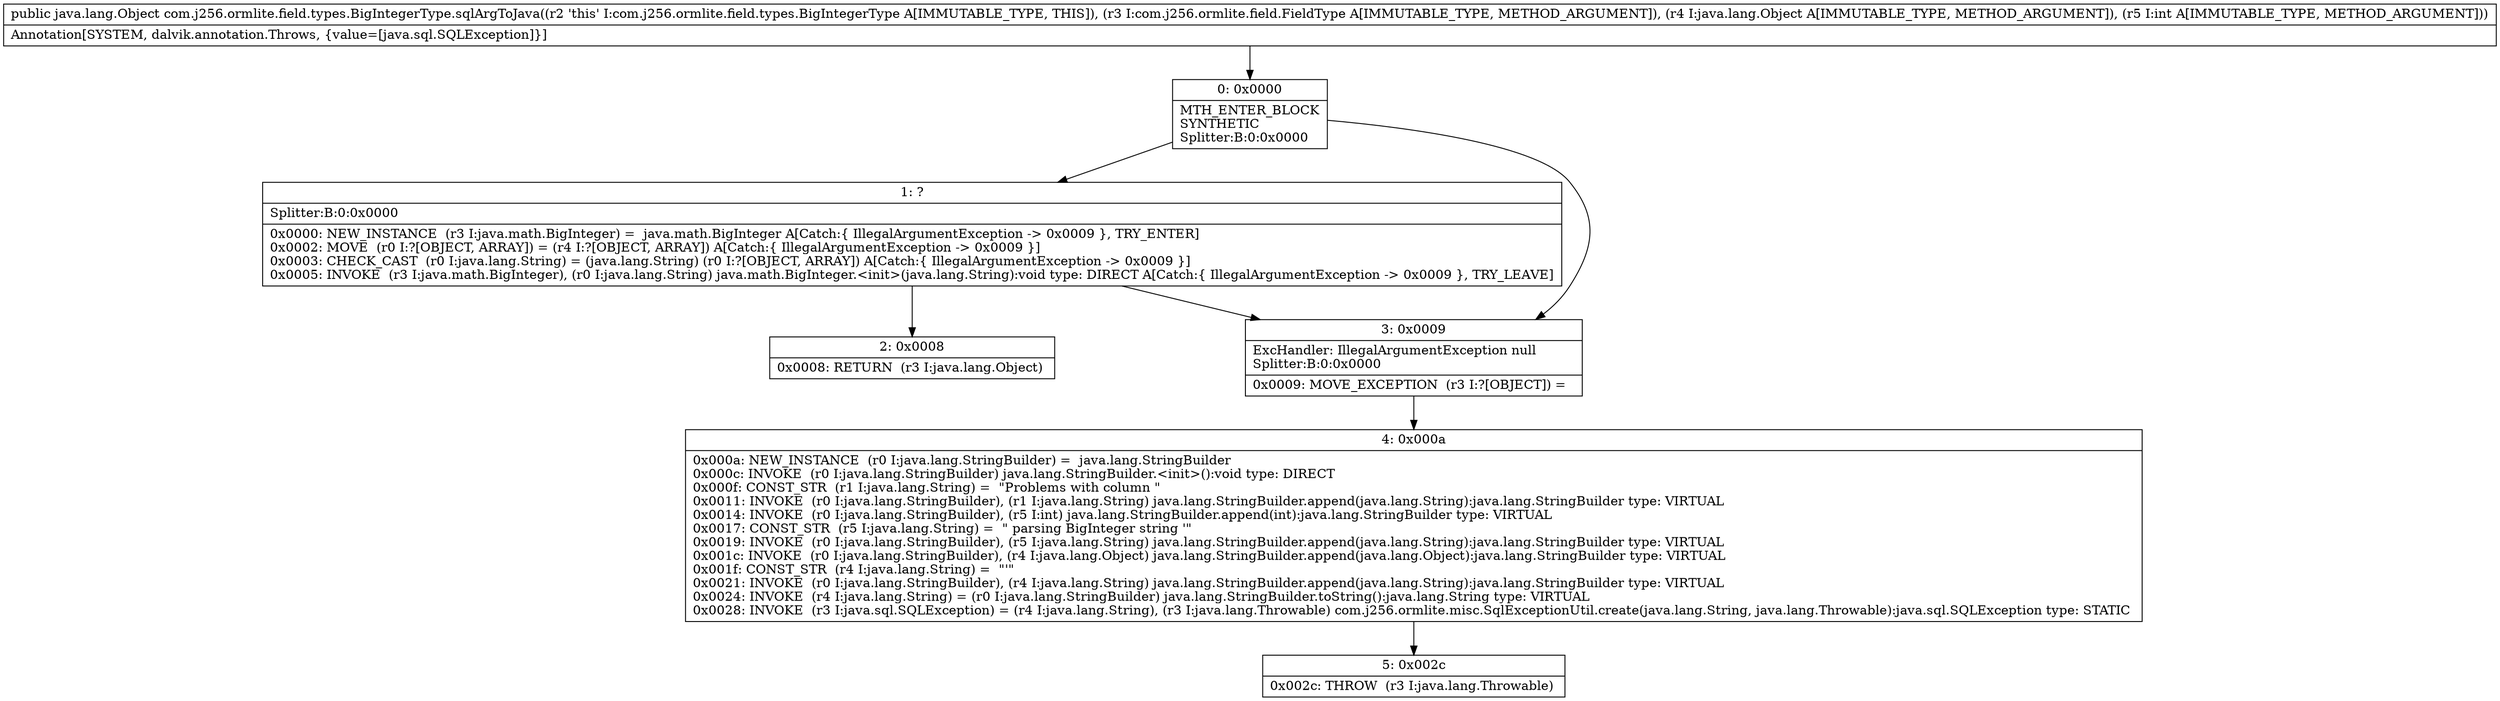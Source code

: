 digraph "CFG forcom.j256.ormlite.field.types.BigIntegerType.sqlArgToJava(Lcom\/j256\/ormlite\/field\/FieldType;Ljava\/lang\/Object;I)Ljava\/lang\/Object;" {
Node_0 [shape=record,label="{0\:\ 0x0000|MTH_ENTER_BLOCK\lSYNTHETIC\lSplitter:B:0:0x0000\l}"];
Node_1 [shape=record,label="{1\:\ ?|Splitter:B:0:0x0000\l|0x0000: NEW_INSTANCE  (r3 I:java.math.BigInteger) =  java.math.BigInteger A[Catch:\{ IllegalArgumentException \-\> 0x0009 \}, TRY_ENTER]\l0x0002: MOVE  (r0 I:?[OBJECT, ARRAY]) = (r4 I:?[OBJECT, ARRAY]) A[Catch:\{ IllegalArgumentException \-\> 0x0009 \}]\l0x0003: CHECK_CAST  (r0 I:java.lang.String) = (java.lang.String) (r0 I:?[OBJECT, ARRAY]) A[Catch:\{ IllegalArgumentException \-\> 0x0009 \}]\l0x0005: INVOKE  (r3 I:java.math.BigInteger), (r0 I:java.lang.String) java.math.BigInteger.\<init\>(java.lang.String):void type: DIRECT A[Catch:\{ IllegalArgumentException \-\> 0x0009 \}, TRY_LEAVE]\l}"];
Node_2 [shape=record,label="{2\:\ 0x0008|0x0008: RETURN  (r3 I:java.lang.Object) \l}"];
Node_3 [shape=record,label="{3\:\ 0x0009|ExcHandler: IllegalArgumentException null\lSplitter:B:0:0x0000\l|0x0009: MOVE_EXCEPTION  (r3 I:?[OBJECT]) =  \l}"];
Node_4 [shape=record,label="{4\:\ 0x000a|0x000a: NEW_INSTANCE  (r0 I:java.lang.StringBuilder) =  java.lang.StringBuilder \l0x000c: INVOKE  (r0 I:java.lang.StringBuilder) java.lang.StringBuilder.\<init\>():void type: DIRECT \l0x000f: CONST_STR  (r1 I:java.lang.String) =  \"Problems with column \" \l0x0011: INVOKE  (r0 I:java.lang.StringBuilder), (r1 I:java.lang.String) java.lang.StringBuilder.append(java.lang.String):java.lang.StringBuilder type: VIRTUAL \l0x0014: INVOKE  (r0 I:java.lang.StringBuilder), (r5 I:int) java.lang.StringBuilder.append(int):java.lang.StringBuilder type: VIRTUAL \l0x0017: CONST_STR  (r5 I:java.lang.String) =  \" parsing BigInteger string '\" \l0x0019: INVOKE  (r0 I:java.lang.StringBuilder), (r5 I:java.lang.String) java.lang.StringBuilder.append(java.lang.String):java.lang.StringBuilder type: VIRTUAL \l0x001c: INVOKE  (r0 I:java.lang.StringBuilder), (r4 I:java.lang.Object) java.lang.StringBuilder.append(java.lang.Object):java.lang.StringBuilder type: VIRTUAL \l0x001f: CONST_STR  (r4 I:java.lang.String) =  \"'\" \l0x0021: INVOKE  (r0 I:java.lang.StringBuilder), (r4 I:java.lang.String) java.lang.StringBuilder.append(java.lang.String):java.lang.StringBuilder type: VIRTUAL \l0x0024: INVOKE  (r4 I:java.lang.String) = (r0 I:java.lang.StringBuilder) java.lang.StringBuilder.toString():java.lang.String type: VIRTUAL \l0x0028: INVOKE  (r3 I:java.sql.SQLException) = (r4 I:java.lang.String), (r3 I:java.lang.Throwable) com.j256.ormlite.misc.SqlExceptionUtil.create(java.lang.String, java.lang.Throwable):java.sql.SQLException type: STATIC \l}"];
Node_5 [shape=record,label="{5\:\ 0x002c|0x002c: THROW  (r3 I:java.lang.Throwable) \l}"];
MethodNode[shape=record,label="{public java.lang.Object com.j256.ormlite.field.types.BigIntegerType.sqlArgToJava((r2 'this' I:com.j256.ormlite.field.types.BigIntegerType A[IMMUTABLE_TYPE, THIS]), (r3 I:com.j256.ormlite.field.FieldType A[IMMUTABLE_TYPE, METHOD_ARGUMENT]), (r4 I:java.lang.Object A[IMMUTABLE_TYPE, METHOD_ARGUMENT]), (r5 I:int A[IMMUTABLE_TYPE, METHOD_ARGUMENT]))  | Annotation[SYSTEM, dalvik.annotation.Throws, \{value=[java.sql.SQLException]\}]\l}"];
MethodNode -> Node_0;
Node_0 -> Node_1;
Node_0 -> Node_3;
Node_1 -> Node_2;
Node_1 -> Node_3;
Node_3 -> Node_4;
Node_4 -> Node_5;
}

